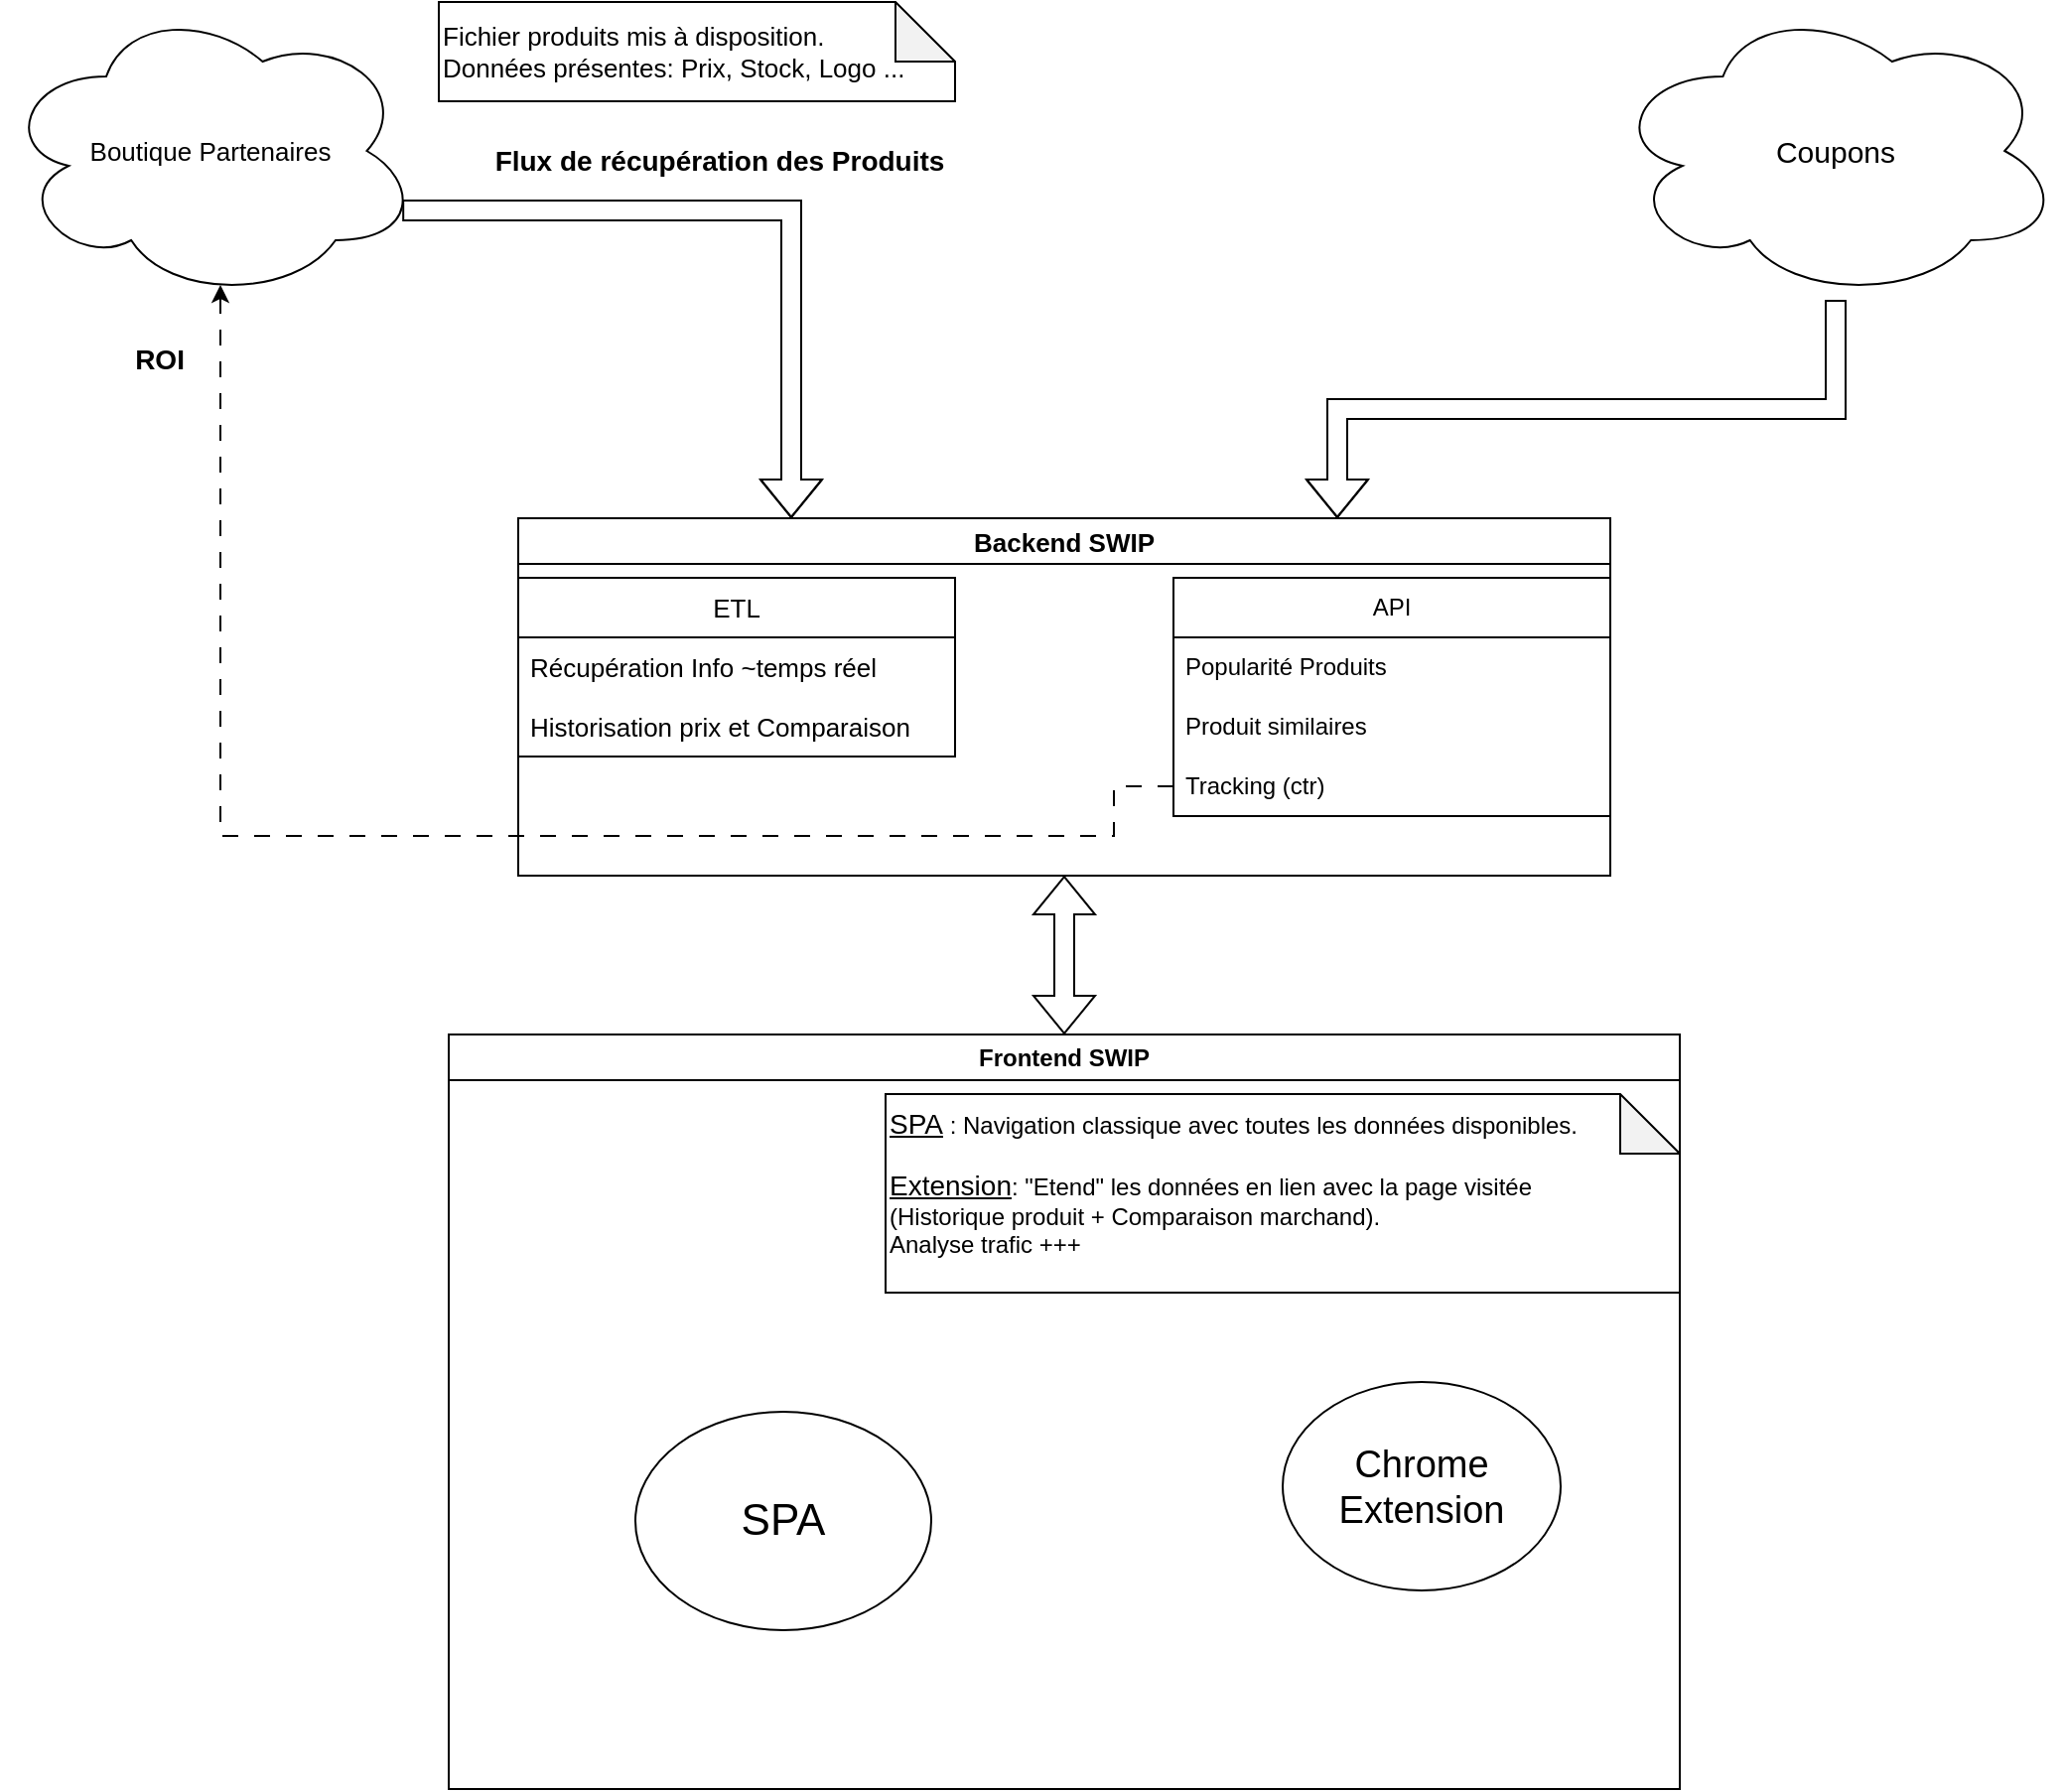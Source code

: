 <mxfile version="22.1.8" type="github">
  <diagram name="Page-1" id="YUkULjERK0X3Gxe00vvD">
    <mxGraphModel dx="1615" dy="954" grid="1" gridSize="10" guides="1" tooltips="1" connect="1" arrows="1" fold="1" page="1" pageScale="1" pageWidth="827" pageHeight="1169" math="0" shadow="0">
      <root>
        <mxCell id="0" />
        <mxCell id="1" parent="0" />
        <mxCell id="CmCveuowge2aYoOE-A_b-7" style="edgeStyle=orthogonalEdgeStyle;rounded=0;orthogonalLoop=1;jettySize=auto;html=1;shape=flexArrow;entryX=0.25;entryY=0;entryDx=0;entryDy=0;fontSize=13;exitX=0.96;exitY=0.7;exitDx=0;exitDy=0;exitPerimeter=0;" edge="1" parent="1" source="CmCveuowge2aYoOE-A_b-1" target="CmCveuowge2aYoOE-A_b-11">
          <mxGeometry relative="1" as="geometry">
            <mxPoint x="545" y="260.0" as="targetPoint" />
            <mxPoint x="220.0" y="75.059" as="sourcePoint" />
          </mxGeometry>
        </mxCell>
        <mxCell id="CmCveuowge2aYoOE-A_b-10" value="Flux de récupération des Produits" style="edgeLabel;html=1;align=center;verticalAlign=middle;resizable=0;points=[];fontSize=14;fontStyle=1" vertex="1" connectable="0" parent="CmCveuowge2aYoOE-A_b-7">
          <mxGeometry x="0.382" y="1" relative="1" as="geometry">
            <mxPoint x="-38" y="-72" as="offset" />
          </mxGeometry>
        </mxCell>
        <mxCell id="CmCveuowge2aYoOE-A_b-1" value="Boutique Partenaires" style="ellipse;shape=cloud;whiteSpace=wrap;html=1;fontSize=13;" vertex="1" parent="1">
          <mxGeometry width="210" height="150" as="geometry" />
        </mxCell>
        <mxCell id="CmCveuowge2aYoOE-A_b-2" value="Fichier produits mis à disposition.&lt;br style=&quot;font-size: 13px;&quot;&gt;Données présentes: Prix, Stock, Logo ..." style="shape=note;whiteSpace=wrap;html=1;backgroundOutline=1;darkOpacity=0.05;align=left;fontSize=13;" vertex="1" parent="1">
          <mxGeometry x="220" width="260" height="50" as="geometry" />
        </mxCell>
        <mxCell id="CmCveuowge2aYoOE-A_b-11" value="Backend SWIP" style="swimlane;whiteSpace=wrap;html=1;fontSize=13;" vertex="1" parent="1">
          <mxGeometry x="260" y="260" width="550" height="180" as="geometry" />
        </mxCell>
        <mxCell id="CmCveuowge2aYoOE-A_b-13" value="ETL" style="swimlane;fontStyle=0;childLayout=stackLayout;horizontal=1;startSize=30;horizontalStack=0;resizeParent=1;resizeParentMax=0;resizeLast=0;collapsible=1;marginBottom=0;whiteSpace=wrap;html=1;fontSize=13;" vertex="1" parent="CmCveuowge2aYoOE-A_b-11">
          <mxGeometry y="30" width="220" height="90" as="geometry">
            <mxRectangle x="-30" y="420" width="90" height="30" as="alternateBounds" />
          </mxGeometry>
        </mxCell>
        <mxCell id="CmCveuowge2aYoOE-A_b-14" value="Récupération Info ~temps réel" style="text;strokeColor=none;fillColor=none;align=left;verticalAlign=middle;spacingLeft=4;spacingRight=4;overflow=hidden;points=[[0,0.5],[1,0.5]];portConstraint=eastwest;rotatable=0;whiteSpace=wrap;html=1;fontSize=13;" vertex="1" parent="CmCveuowge2aYoOE-A_b-13">
          <mxGeometry y="30" width="220" height="30" as="geometry" />
        </mxCell>
        <mxCell id="CmCveuowge2aYoOE-A_b-15" value="Historisation prix et Comparaison" style="text;strokeColor=none;fillColor=none;align=left;verticalAlign=middle;spacingLeft=4;spacingRight=4;overflow=hidden;points=[[0,0.5],[1,0.5]];portConstraint=eastwest;rotatable=0;whiteSpace=wrap;html=1;fontSize=13;" vertex="1" parent="CmCveuowge2aYoOE-A_b-13">
          <mxGeometry y="60" width="220" height="30" as="geometry" />
        </mxCell>
        <mxCell id="CmCveuowge2aYoOE-A_b-20" value="API" style="swimlane;fontStyle=0;childLayout=stackLayout;horizontal=1;startSize=30;horizontalStack=0;resizeParent=1;resizeParentMax=0;resizeLast=0;collapsible=1;marginBottom=0;whiteSpace=wrap;html=1;" vertex="1" parent="CmCveuowge2aYoOE-A_b-11">
          <mxGeometry x="330" y="30" width="220" height="120" as="geometry" />
        </mxCell>
        <mxCell id="CmCveuowge2aYoOE-A_b-21" value="Popularité Produits" style="text;strokeColor=none;fillColor=none;align=left;verticalAlign=middle;spacingLeft=4;spacingRight=4;overflow=hidden;points=[[0,0.5],[1,0.5]];portConstraint=eastwest;rotatable=0;whiteSpace=wrap;html=1;" vertex="1" parent="CmCveuowge2aYoOE-A_b-20">
          <mxGeometry y="30" width="220" height="30" as="geometry" />
        </mxCell>
        <mxCell id="CmCveuowge2aYoOE-A_b-26" value="Produit similaires" style="text;strokeColor=none;fillColor=none;align=left;verticalAlign=middle;spacingLeft=4;spacingRight=4;overflow=hidden;points=[[0,0.5],[1,0.5]];portConstraint=eastwest;rotatable=0;whiteSpace=wrap;html=1;" vertex="1" parent="CmCveuowge2aYoOE-A_b-20">
          <mxGeometry y="60" width="220" height="30" as="geometry" />
        </mxCell>
        <mxCell id="CmCveuowge2aYoOE-A_b-22" value="Tracking (ctr)" style="text;strokeColor=none;fillColor=none;align=left;verticalAlign=middle;spacingLeft=4;spacingRight=4;overflow=hidden;points=[[0,0.5],[1,0.5]];portConstraint=eastwest;rotatable=0;whiteSpace=wrap;html=1;" vertex="1" parent="CmCveuowge2aYoOE-A_b-20">
          <mxGeometry y="90" width="220" height="30" as="geometry" />
        </mxCell>
        <mxCell id="CmCveuowge2aYoOE-A_b-18" style="edgeStyle=orthogonalEdgeStyle;rounded=0;orthogonalLoop=1;jettySize=auto;html=1;entryX=0.55;entryY=0.95;entryDx=0;entryDy=0;entryPerimeter=0;dashed=1;dashPattern=8 8;fontSize=13;exitX=0;exitY=0.5;exitDx=0;exitDy=0;" edge="1" parent="1" source="CmCveuowge2aYoOE-A_b-22">
          <mxGeometry relative="1" as="geometry">
            <mxPoint x="694.5" y="380" as="sourcePoint" />
            <mxPoint x="110" y="142.5" as="targetPoint" />
            <Array as="points">
              <mxPoint x="560" y="395" />
              <mxPoint x="560" y="420" />
              <mxPoint x="110" y="420" />
            </Array>
          </mxGeometry>
        </mxCell>
        <mxCell id="CmCveuowge2aYoOE-A_b-19" value="ROI" style="edgeLabel;html=1;align=center;verticalAlign=middle;resizable=0;points=[];fontStyle=1;fontSize=14;" vertex="1" connectable="0" parent="CmCveuowge2aYoOE-A_b-18">
          <mxGeometry x="0.238" y="-3" relative="1" as="geometry">
            <mxPoint x="-52" y="-237" as="offset" />
          </mxGeometry>
        </mxCell>
        <mxCell id="CmCveuowge2aYoOE-A_b-38" style="rounded=0;orthogonalLoop=1;jettySize=auto;html=1;entryX=0.5;entryY=1;entryDx=0;entryDy=0;shape=flexArrow;endArrow=block;endFill=0;startArrow=block;" edge="1" parent="1" source="CmCveuowge2aYoOE-A_b-24" target="CmCveuowge2aYoOE-A_b-11">
          <mxGeometry relative="1" as="geometry" />
        </mxCell>
        <mxCell id="CmCveuowge2aYoOE-A_b-24" value="Frontend SWIP" style="swimlane;whiteSpace=wrap;html=1;" vertex="1" parent="1">
          <mxGeometry x="225" y="520" width="620" height="380" as="geometry" />
        </mxCell>
        <mxCell id="CmCveuowge2aYoOE-A_b-33" value="SPA" style="ellipse;whiteSpace=wrap;html=1;fontSize=22;" vertex="1" parent="CmCveuowge2aYoOE-A_b-24">
          <mxGeometry x="94" y="190" width="149" height="110" as="geometry" />
        </mxCell>
        <mxCell id="CmCveuowge2aYoOE-A_b-34" value="Chrome Extension" style="ellipse;whiteSpace=wrap;html=1;fontSize=19;" vertex="1" parent="CmCveuowge2aYoOE-A_b-24">
          <mxGeometry x="420" y="175" width="140" height="105" as="geometry" />
        </mxCell>
        <mxCell id="CmCveuowge2aYoOE-A_b-41" value="&lt;u&gt;&lt;font style=&quot;font-size: 14px;&quot;&gt;SPA&lt;/font&gt;&lt;/u&gt; : Navigation classique avec toutes les données disponibles.&lt;br&gt;&lt;br&gt;&lt;u&gt;&lt;font style=&quot;font-size: 14px;&quot;&gt;Extension&lt;/font&gt;&lt;/u&gt;: &quot;Etend&quot; les données en lien avec la page visitée &lt;br&gt;&lt;div style=&quot;text-align: justify;&quot;&gt;&lt;span style=&quot;background-color: initial;&quot;&gt;(Historique produit + Comparaison marchand).&lt;/span&gt;&lt;/div&gt;Analyse trafic +++" style="shape=note;whiteSpace=wrap;html=1;backgroundOutline=1;darkOpacity=0.05;verticalAlign=top;spacingLeft=0;align=left;spacingRight=-32;" vertex="1" parent="CmCveuowge2aYoOE-A_b-24">
          <mxGeometry x="220" y="30" width="400" height="100" as="geometry" />
        </mxCell>
        <mxCell id="CmCveuowge2aYoOE-A_b-40" style="edgeStyle=orthogonalEdgeStyle;rounded=0;orthogonalLoop=1;jettySize=auto;html=1;entryX=0.75;entryY=0;entryDx=0;entryDy=0;shape=flexArrow;" edge="1" parent="1" source="CmCveuowge2aYoOE-A_b-39" target="CmCveuowge2aYoOE-A_b-11">
          <mxGeometry relative="1" as="geometry" />
        </mxCell>
        <mxCell id="CmCveuowge2aYoOE-A_b-39" value="&lt;font style=&quot;font-size: 15px;&quot;&gt;Coupons&lt;/font&gt;" style="ellipse;shape=cloud;whiteSpace=wrap;html=1;fontSize=13;" vertex="1" parent="1">
          <mxGeometry x="810" width="227" height="150" as="geometry" />
        </mxCell>
      </root>
    </mxGraphModel>
  </diagram>
</mxfile>
